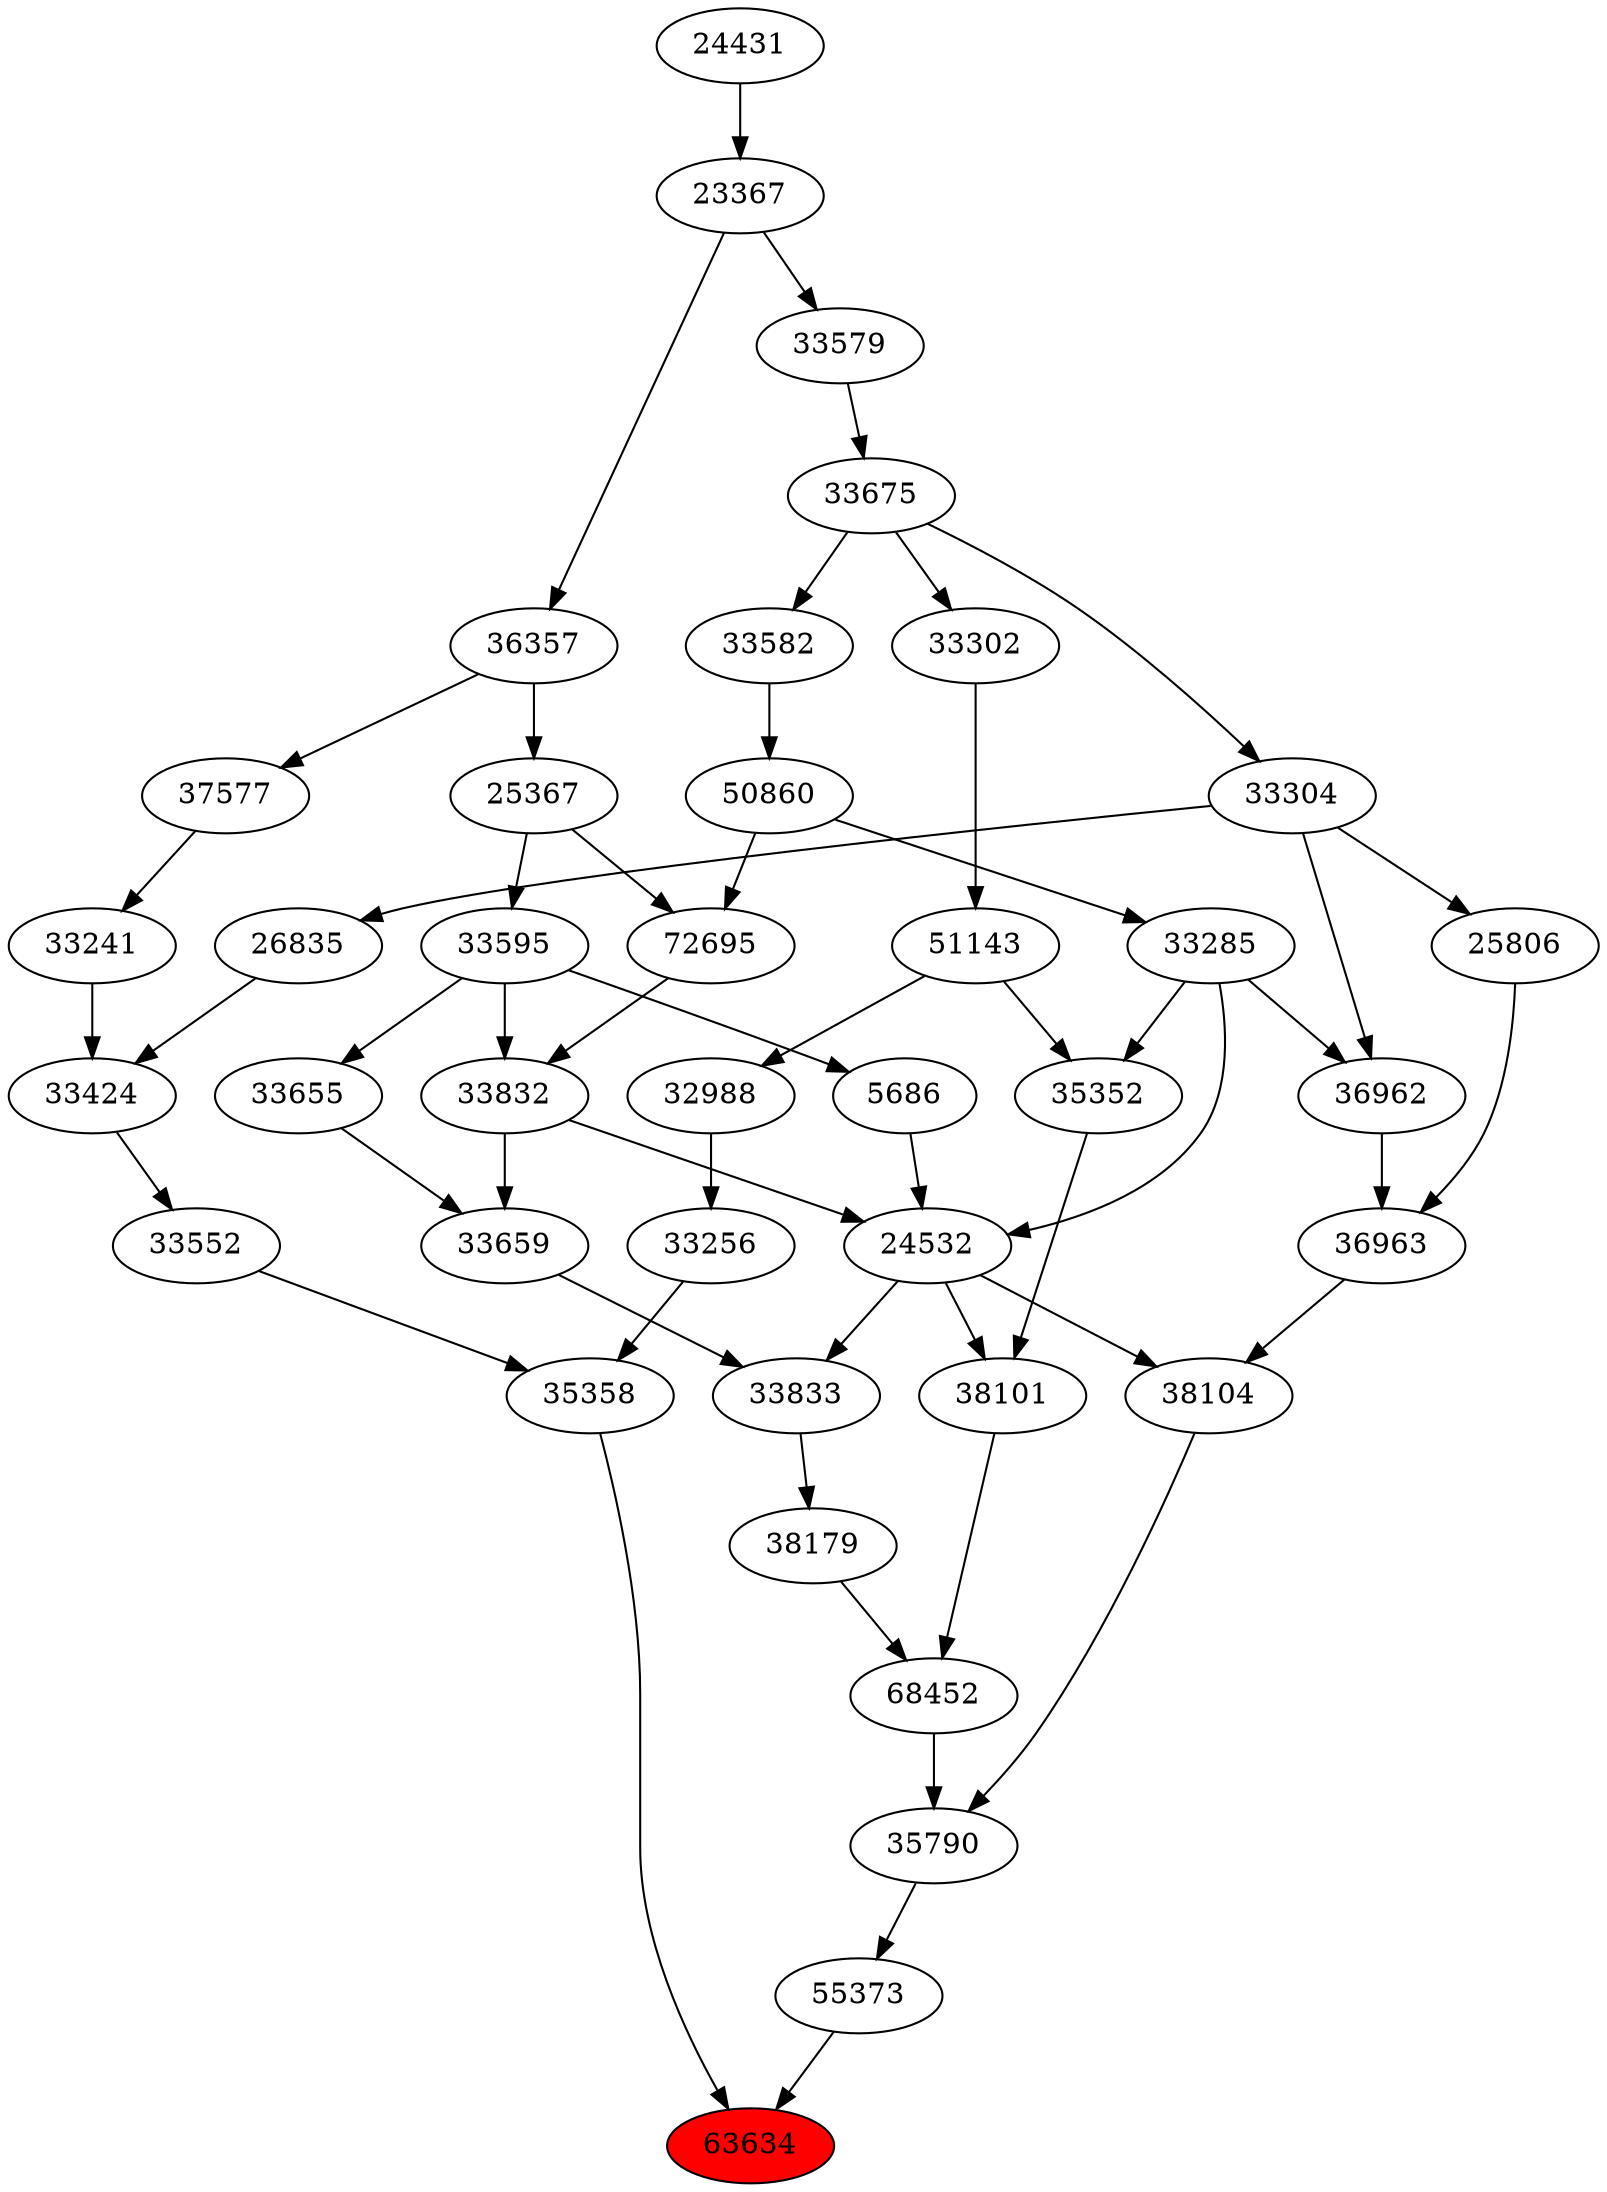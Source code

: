strict digraph{ 
63634 [label="63634" fillcolor=red style=filled]
55373 -> 63634
35358 -> 63634
55373 [label="55373"]
35790 -> 55373
35358 [label="35358"]
33552 -> 35358
33256 -> 35358
35790 [label="35790"]
38104 -> 35790
68452 -> 35790
33552 [label="33552"]
33424 -> 33552
33256 [label="33256"]
32988 -> 33256
38104 [label="38104"]
24532 -> 38104
36963 -> 38104
68452 [label="68452"]
38179 -> 68452
38101 -> 68452
33424 [label="33424"]
33241 -> 33424
26835 -> 33424
32988 [label="32988"]
51143 -> 32988
24532 [label="24532"]
33285 -> 24532
5686 -> 24532
33832 -> 24532
36963 [label="36963"]
36962 -> 36963
25806 -> 36963
38179 [label="38179"]
33833 -> 38179
38101 [label="38101"]
24532 -> 38101
35352 -> 38101
33241 [label="33241"]
37577 -> 33241
26835 [label="26835"]
33304 -> 26835
51143 [label="51143"]
33302 -> 51143
33285 [label="33285"]
50860 -> 33285
5686 [label="5686"]
33595 -> 5686
33832 [label="33832"]
72695 -> 33832
33595 -> 33832
36962 [label="36962"]
33285 -> 36962
33304 -> 36962
25806 [label="25806"]
33304 -> 25806
33833 [label="33833"]
33659 -> 33833
24532 -> 33833
35352 [label="35352"]
33285 -> 35352
51143 -> 35352
37577 [label="37577"]
36357 -> 37577
33304 [label="33304"]
33675 -> 33304
33302 [label="33302"]
33675 -> 33302
50860 [label="50860"]
33582 -> 50860
33595 [label="33595"]
25367 -> 33595
72695 [label="72695"]
50860 -> 72695
25367 -> 72695
33659 [label="33659"]
33655 -> 33659
33832 -> 33659
36357 [label="36357"]
23367 -> 36357
33675 [label="33675"]
33579 -> 33675
33582 [label="33582"]
33675 -> 33582
25367 [label="25367"]
36357 -> 25367
33655 [label="33655"]
33595 -> 33655
23367 [label="23367"]
24431 -> 23367
33579 [label="33579"]
23367 -> 33579
24431 [label="24431"]
}